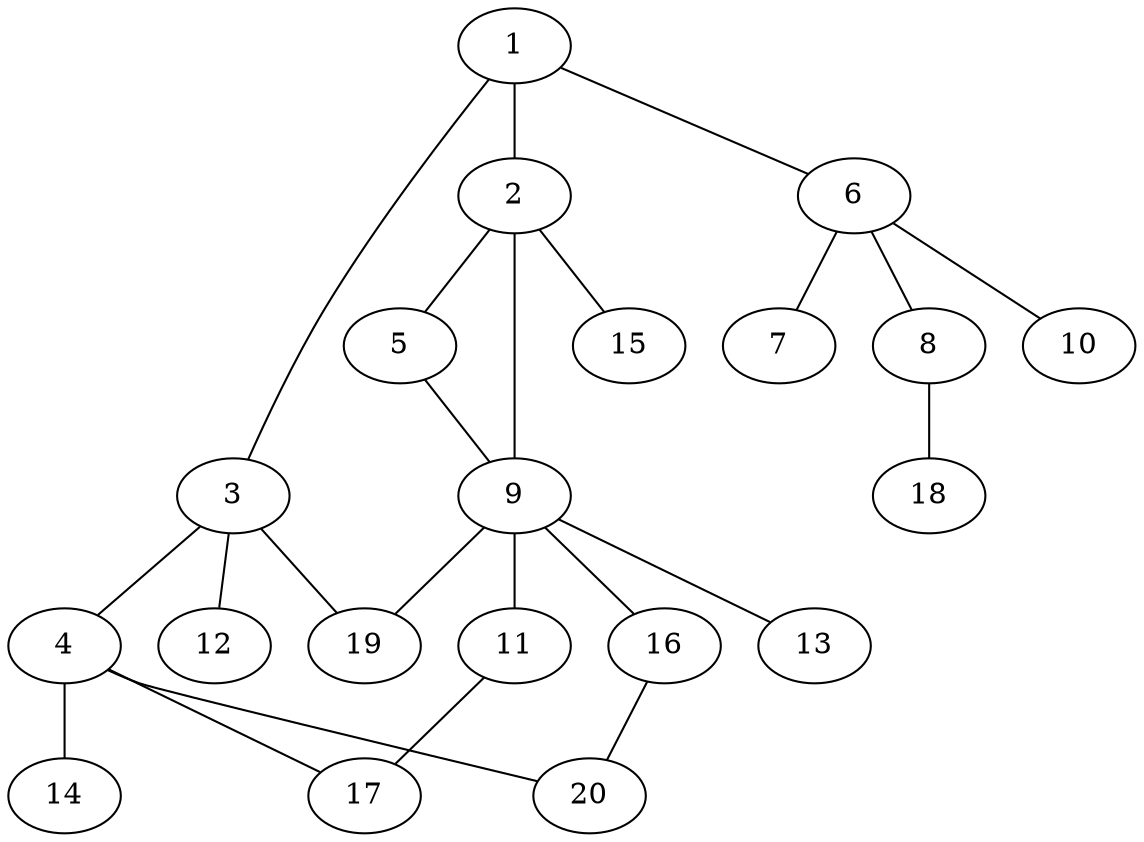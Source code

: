 graph graphname {1--2
1--3
1--6
2--5
2--9
2--15
3--4
3--12
3--19
4--14
4--17
4--20
5--9
6--7
6--8
6--10
8--18
9--11
9--13
9--16
9--19
11--17
16--20
}